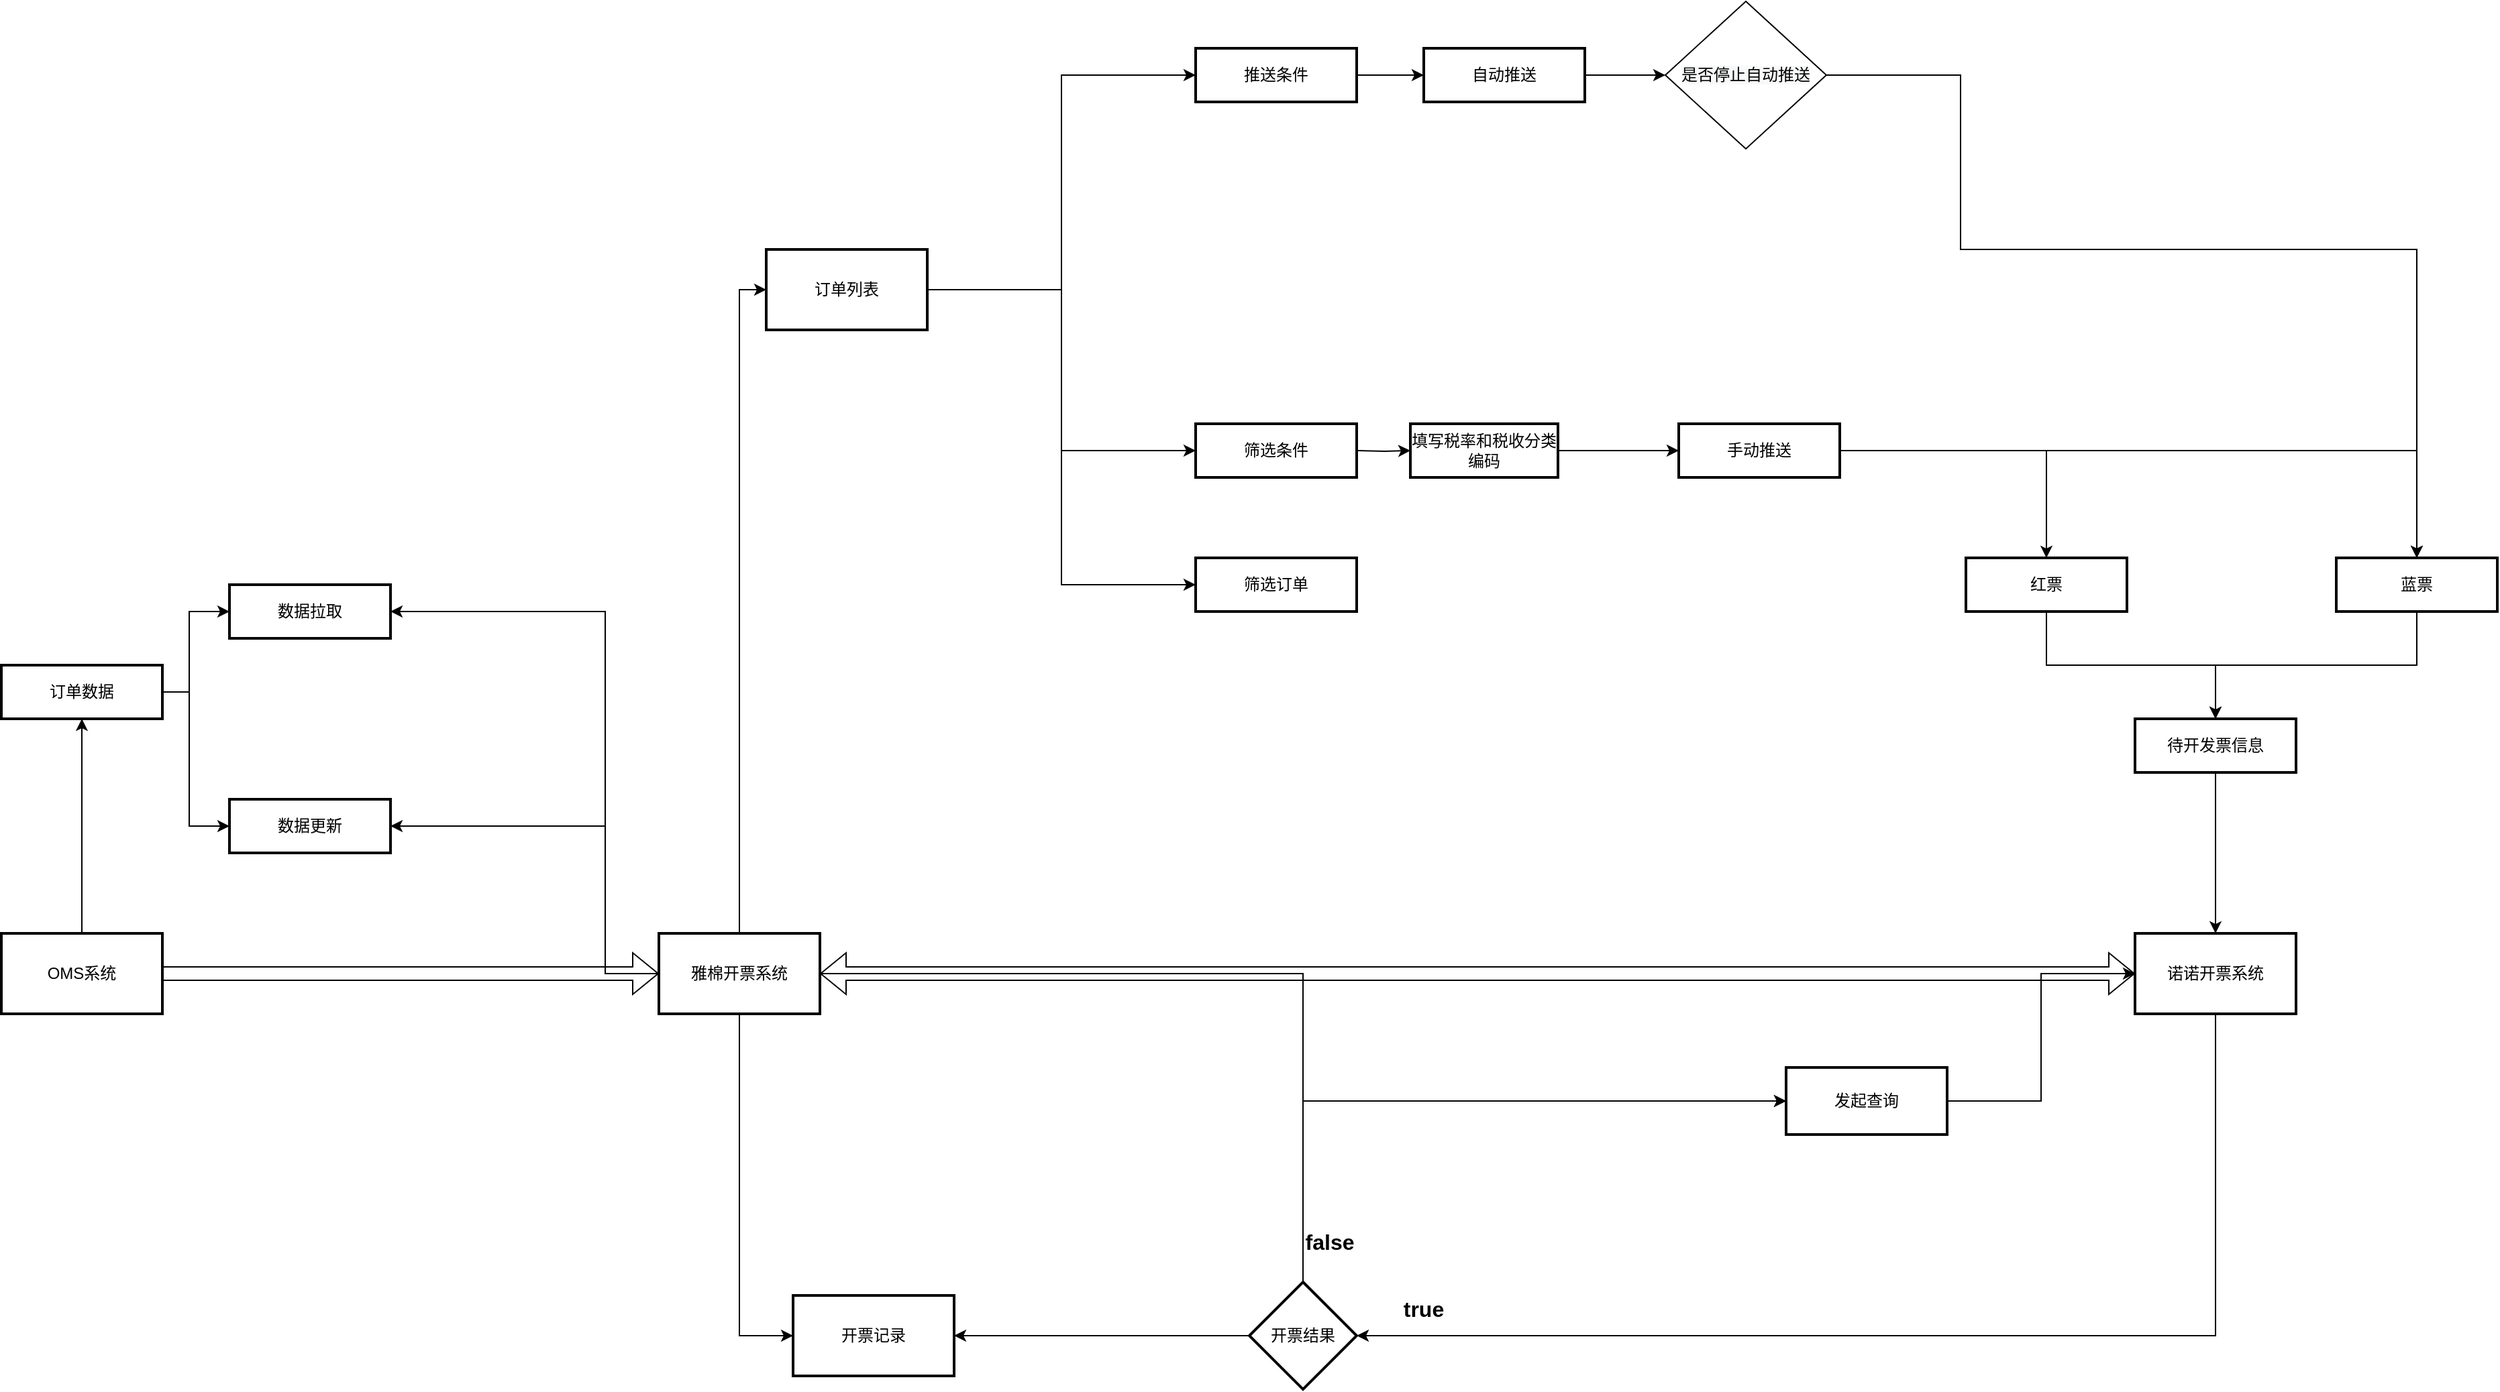 <mxfile version="16.2.2" type="github">
  <diagram id="Jli7zH1tGY8wEztfFKBg" name="Page-1">
    <mxGraphModel dx="3685" dy="2303" grid="1" gridSize="10" guides="1" tooltips="1" connect="1" arrows="1" fold="1" page="1" pageScale="1" pageWidth="827" pageHeight="1169" math="0" shadow="0">
      <root>
        <mxCell id="0" />
        <mxCell id="1" parent="0" />
        <mxCell id="pUQb4mrd04jTsInn6m61-109" style="edgeStyle=orthogonalEdgeStyle;rounded=0;orthogonalLoop=1;jettySize=auto;html=1;exitX=1;exitY=0.75;exitDx=0;exitDy=0;entryX=0;entryY=0.5;entryDx=0;entryDy=0;" parent="1" source="pUQb4mrd04jTsInn6m61-1" target="pUQb4mrd04jTsInn6m61-106" edge="1">
          <mxGeometry relative="1" as="geometry">
            <Array as="points">
              <mxPoint x="-440" y="430" />
              <mxPoint x="-80" y="430" />
              <mxPoint x="-80" y="525" />
            </Array>
          </mxGeometry>
        </mxCell>
        <mxCell id="pUQb4mrd04jTsInn6m61-123" style="edgeStyle=orthogonalEdgeStyle;rounded=0;orthogonalLoop=1;jettySize=auto;html=1;exitX=0.5;exitY=0;exitDx=0;exitDy=0;entryX=0;entryY=0.5;entryDx=0;entryDy=0;" parent="1" source="pUQb4mrd04jTsInn6m61-1" target="pUQb4mrd04jTsInn6m61-122" edge="1">
          <mxGeometry relative="1" as="geometry" />
        </mxCell>
        <mxCell id="pUQb4mrd04jTsInn6m61-128" style="edgeStyle=orthogonalEdgeStyle;rounded=0;orthogonalLoop=1;jettySize=auto;html=1;entryX=0;entryY=0.5;entryDx=0;entryDy=0;" parent="1" source="pUQb4mrd04jTsInn6m61-1" target="pUQb4mrd04jTsInn6m61-126" edge="1">
          <mxGeometry relative="1" as="geometry">
            <mxPoint x="-400.0" y="570.0" as="targetPoint" />
          </mxGeometry>
        </mxCell>
        <mxCell id="pUQb4mrd04jTsInn6m61-143" style="edgeStyle=orthogonalEdgeStyle;rounded=0;orthogonalLoop=1;jettySize=auto;html=1;entryX=1;entryY=0.5;entryDx=0;entryDy=0;" parent="1" source="pUQb4mrd04jTsInn6m61-1" target="pUQb4mrd04jTsInn6m61-66" edge="1">
          <mxGeometry relative="1" as="geometry">
            <Array as="points">
              <mxPoint x="-600" y="430" />
              <mxPoint x="-600" y="320" />
            </Array>
          </mxGeometry>
        </mxCell>
        <mxCell id="pUQb4mrd04jTsInn6m61-145" style="edgeStyle=orthogonalEdgeStyle;rounded=0;orthogonalLoop=1;jettySize=auto;html=1;entryX=1;entryY=0.5;entryDx=0;entryDy=0;" parent="1" source="pUQb4mrd04jTsInn6m61-1" target="pUQb4mrd04jTsInn6m61-64" edge="1">
          <mxGeometry relative="1" as="geometry">
            <Array as="points">
              <mxPoint x="-600" y="430" />
              <mxPoint x="-600" y="160" />
            </Array>
          </mxGeometry>
        </mxCell>
        <mxCell id="pUQb4mrd04jTsInn6m61-1" value="雅棉开票系统" style="rounded=0;whiteSpace=wrap;html=1;strokeWidth=2;" parent="1" vertex="1">
          <mxGeometry x="-560" y="400" width="120" height="60" as="geometry" />
        </mxCell>
        <mxCell id="pUQb4mrd04jTsInn6m61-146" style="edgeStyle=orthogonalEdgeStyle;rounded=0;orthogonalLoop=1;jettySize=auto;html=1;entryX=0.5;entryY=1;entryDx=0;entryDy=0;" parent="1" source="pUQb4mrd04jTsInn6m61-2" target="pUQb4mrd04jTsInn6m61-56" edge="1">
          <mxGeometry relative="1" as="geometry" />
        </mxCell>
        <mxCell id="pUQb4mrd04jTsInn6m61-2" value="OMS系统" style="rounded=0;whiteSpace=wrap;html=1;strokeWidth=2;" parent="1" vertex="1">
          <mxGeometry x="-1050" y="400" width="120" height="60" as="geometry" />
        </mxCell>
        <mxCell id="pUQb4mrd04jTsInn6m61-88" style="edgeStyle=orthogonalEdgeStyle;rounded=0;orthogonalLoop=1;jettySize=auto;html=1;exitX=0.5;exitY=1;exitDx=0;exitDy=0;entryX=1;entryY=0.5;entryDx=0;entryDy=0;" parent="1" source="pUQb4mrd04jTsInn6m61-7" target="pUQb4mrd04jTsInn6m61-98" edge="1">
          <mxGeometry relative="1" as="geometry">
            <mxPoint x="210" y="700.0" as="targetPoint" />
            <Array as="points">
              <mxPoint x="600" y="700" />
            </Array>
          </mxGeometry>
        </mxCell>
        <mxCell id="pUQb4mrd04jTsInn6m61-7" value="诺诺开票系统" style="rounded=0;whiteSpace=wrap;html=1;strokeWidth=2;" parent="1" vertex="1">
          <mxGeometry x="540" y="400" width="120" height="60" as="geometry" />
        </mxCell>
        <mxCell id="pUQb4mrd04jTsInn6m61-133" style="edgeStyle=orthogonalEdgeStyle;rounded=0;orthogonalLoop=1;jettySize=auto;html=1;entryX=0.5;entryY=0;entryDx=0;entryDy=0;" parent="1" target="pUQb4mrd04jTsInn6m61-112" edge="1">
          <mxGeometry relative="1" as="geometry">
            <mxPoint x="290.0" y="-240" as="sourcePoint" />
            <mxPoint x="540" y="-110" as="targetPoint" />
            <Array as="points">
              <mxPoint x="410" y="-240" />
              <mxPoint x="410" y="-110" />
              <mxPoint x="750" y="-110" />
            </Array>
          </mxGeometry>
        </mxCell>
        <mxCell id="pUQb4mrd04jTsInn6m61-15" value="" style="shape=flexArrow;endArrow=classic;startArrow=classic;html=1;rounded=0;exitX=1;exitY=0.5;exitDx=0;exitDy=0;" parent="1" source="pUQb4mrd04jTsInn6m61-1" target="pUQb4mrd04jTsInn6m61-7" edge="1">
          <mxGeometry width="100" height="100" relative="1" as="geometry">
            <mxPoint x="300" y="460" as="sourcePoint" />
            <mxPoint x="400" y="360" as="targetPoint" />
            <Array as="points" />
          </mxGeometry>
        </mxCell>
        <mxCell id="pUQb4mrd04jTsInn6m61-17" value="" style="shape=flexArrow;endArrow=classic;html=1;rounded=0;exitX=1;exitY=0.5;exitDx=0;exitDy=0;" parent="1" source="pUQb4mrd04jTsInn6m61-2" edge="1">
          <mxGeometry width="50" height="50" relative="1" as="geometry">
            <mxPoint x="-310" y="360" as="sourcePoint" />
            <mxPoint x="-560" y="430" as="targetPoint" />
          </mxGeometry>
        </mxCell>
        <mxCell id="Sm_hAgKdC-RfSFga7j6l-14" style="edgeStyle=orthogonalEdgeStyle;rounded=0;orthogonalLoop=1;jettySize=auto;html=1;entryX=0;entryY=0.5;entryDx=0;entryDy=0;" edge="1" parent="1" source="pUQb4mrd04jTsInn6m61-25" target="Sm_hAgKdC-RfSFga7j6l-13">
          <mxGeometry relative="1" as="geometry" />
        </mxCell>
        <mxCell id="pUQb4mrd04jTsInn6m61-25" value="填写税率和税收分类编码" style="rounded=0;whiteSpace=wrap;html=1;strokeWidth=2;" parent="1" vertex="1">
          <mxGeometry y="20" width="110" height="40" as="geometry" />
        </mxCell>
        <mxCell id="pUQb4mrd04jTsInn6m61-141" style="edgeStyle=orthogonalEdgeStyle;rounded=0;orthogonalLoop=1;jettySize=auto;html=1;" parent="1" source="pUQb4mrd04jTsInn6m61-47" target="pUQb4mrd04jTsInn6m61-7" edge="1">
          <mxGeometry relative="1" as="geometry" />
        </mxCell>
        <mxCell id="pUQb4mrd04jTsInn6m61-47" value="待开发票信息" style="rounded=0;whiteSpace=wrap;html=1;strokeWidth=2;" parent="1" vertex="1">
          <mxGeometry x="540" y="240" width="120" height="40" as="geometry" />
        </mxCell>
        <mxCell id="pUQb4mrd04jTsInn6m61-65" style="edgeStyle=orthogonalEdgeStyle;rounded=0;orthogonalLoop=1;jettySize=auto;html=1;exitX=1;exitY=0.5;exitDx=0;exitDy=0;entryX=0;entryY=0.5;entryDx=0;entryDy=0;" parent="1" source="pUQb4mrd04jTsInn6m61-56" target="pUQb4mrd04jTsInn6m61-64" edge="1">
          <mxGeometry relative="1" as="geometry">
            <Array as="points">
              <mxPoint x="-910" y="220" />
              <mxPoint x="-910" y="160" />
            </Array>
          </mxGeometry>
        </mxCell>
        <mxCell id="pUQb4mrd04jTsInn6m61-68" style="edgeStyle=orthogonalEdgeStyle;rounded=0;orthogonalLoop=1;jettySize=auto;html=1;entryX=0;entryY=0.5;entryDx=0;entryDy=0;" parent="1" source="pUQb4mrd04jTsInn6m61-56" target="pUQb4mrd04jTsInn6m61-66" edge="1">
          <mxGeometry relative="1" as="geometry">
            <Array as="points">
              <mxPoint x="-910" y="220" />
              <mxPoint x="-910" y="320" />
            </Array>
          </mxGeometry>
        </mxCell>
        <mxCell id="pUQb4mrd04jTsInn6m61-56" value="订单数据" style="rounded=0;whiteSpace=wrap;html=1;strokeWidth=2;" parent="1" vertex="1">
          <mxGeometry x="-1050" y="200" width="120" height="40" as="geometry" />
        </mxCell>
        <mxCell id="pUQb4mrd04jTsInn6m61-64" value="数据拉取" style="rounded=0;whiteSpace=wrap;html=1;strokeWidth=2;" parent="1" vertex="1">
          <mxGeometry x="-880" y="140" width="120" height="40" as="geometry" />
        </mxCell>
        <mxCell id="pUQb4mrd04jTsInn6m61-66" value="数据更新" style="rounded=0;whiteSpace=wrap;html=1;strokeWidth=2;" parent="1" vertex="1">
          <mxGeometry x="-880" y="300" width="120" height="40" as="geometry" />
        </mxCell>
        <mxCell id="pUQb4mrd04jTsInn6m61-83" style="edgeStyle=orthogonalEdgeStyle;rounded=0;orthogonalLoop=1;jettySize=auto;html=1;exitX=1;exitY=0.5;exitDx=0;exitDy=0;entryX=0;entryY=0.5;entryDx=0;entryDy=0;" parent="1" source="pUQb4mrd04jTsInn6m61-78" edge="1">
          <mxGeometry relative="1" as="geometry">
            <mxPoint x="190.0" y="-240" as="targetPoint" />
          </mxGeometry>
        </mxCell>
        <mxCell id="pUQb4mrd04jTsInn6m61-78" value="自动推送" style="rounded=0;whiteSpace=wrap;html=1;strokeWidth=2;" parent="1" vertex="1">
          <mxGeometry x="10" y="-260" width="120" height="40" as="geometry" />
        </mxCell>
        <mxCell id="pUQb4mrd04jTsInn6m61-93" style="edgeStyle=orthogonalEdgeStyle;rounded=0;orthogonalLoop=1;jettySize=auto;html=1;entryX=0;entryY=0.5;entryDx=0;entryDy=0;" parent="1" target="pUQb4mrd04jTsInn6m61-25" edge="1">
          <mxGeometry relative="1" as="geometry">
            <mxPoint x="-40.0" y="40" as="sourcePoint" />
          </mxGeometry>
        </mxCell>
        <mxCell id="pUQb4mrd04jTsInn6m61-96" style="edgeStyle=orthogonalEdgeStyle;rounded=0;orthogonalLoop=1;jettySize=auto;html=1;entryX=0;entryY=0.5;entryDx=0;entryDy=0;" parent="1" source="pUQb4mrd04jTsInn6m61-94" target="pUQb4mrd04jTsInn6m61-78" edge="1">
          <mxGeometry relative="1" as="geometry" />
        </mxCell>
        <mxCell id="pUQb4mrd04jTsInn6m61-94" value="推送条件" style="rounded=0;whiteSpace=wrap;html=1;strokeWidth=2;" parent="1" vertex="1">
          <mxGeometry x="-160" y="-260" width="120" height="40" as="geometry" />
        </mxCell>
        <mxCell id="pUQb4mrd04jTsInn6m61-107" style="edgeStyle=orthogonalEdgeStyle;rounded=0;orthogonalLoop=1;jettySize=auto;html=1;exitX=0.5;exitY=0;exitDx=0;exitDy=0;entryX=0;entryY=0.5;entryDx=0;entryDy=0;" parent="1" source="pUQb4mrd04jTsInn6m61-98" target="pUQb4mrd04jTsInn6m61-106" edge="1">
          <mxGeometry relative="1" as="geometry" />
        </mxCell>
        <mxCell id="pUQb4mrd04jTsInn6m61-147" style="edgeStyle=orthogonalEdgeStyle;rounded=0;orthogonalLoop=1;jettySize=auto;html=1;entryX=1;entryY=0.5;entryDx=0;entryDy=0;" parent="1" source="pUQb4mrd04jTsInn6m61-98" target="pUQb4mrd04jTsInn6m61-126" edge="1">
          <mxGeometry relative="1" as="geometry" />
        </mxCell>
        <mxCell id="pUQb4mrd04jTsInn6m61-98" value="开票结果" style="rhombus;whiteSpace=wrap;html=1;strokeWidth=2;" parent="1" vertex="1">
          <mxGeometry x="-120" y="660" width="80" height="80" as="geometry" />
        </mxCell>
        <mxCell id="pUQb4mrd04jTsInn6m61-99" value="&lt;b&gt;&lt;font style=&quot;font-size: 16px&quot;&gt;true&lt;/font&gt;&lt;/b&gt;" style="rounded=0;whiteSpace=wrap;html=1;strokeWidth=2;strokeColor=none;gradientColor=#ffffff;fillColor=none;" parent="1" vertex="1">
          <mxGeometry x="-30" y="660" width="80" height="40" as="geometry" />
        </mxCell>
        <mxCell id="pUQb4mrd04jTsInn6m61-101" value="&lt;font size=&quot;1&quot;&gt;&lt;b style=&quot;font-size: 16px&quot;&gt;false&lt;/b&gt;&lt;/font&gt;" style="rounded=0;whiteSpace=wrap;html=1;strokeWidth=2;strokeColor=none;gradientColor=#ffffff;fillColor=none;" parent="1" vertex="1">
          <mxGeometry x="-80" y="610" width="40" height="40" as="geometry" />
        </mxCell>
        <mxCell id="pUQb4mrd04jTsInn6m61-121" style="edgeStyle=orthogonalEdgeStyle;rounded=0;orthogonalLoop=1;jettySize=auto;html=1;exitX=1;exitY=0.5;exitDx=0;exitDy=0;entryX=0;entryY=0.5;entryDx=0;entryDy=0;" parent="1" source="pUQb4mrd04jTsInn6m61-106" target="pUQb4mrd04jTsInn6m61-7" edge="1">
          <mxGeometry relative="1" as="geometry" />
        </mxCell>
        <mxCell id="pUQb4mrd04jTsInn6m61-106" value="发起查询" style="rounded=0;whiteSpace=wrap;html=1;strokeColor=default;strokeWidth=2;fillColor=none;gradientColor=#ffffff;" parent="1" vertex="1">
          <mxGeometry x="280" y="500" width="120" height="50" as="geometry" />
        </mxCell>
        <mxCell id="pUQb4mrd04jTsInn6m61-139" style="edgeStyle=orthogonalEdgeStyle;rounded=0;orthogonalLoop=1;jettySize=auto;html=1;exitX=0.5;exitY=1;exitDx=0;exitDy=0;entryX=0.5;entryY=0;entryDx=0;entryDy=0;" parent="1" source="pUQb4mrd04jTsInn6m61-111" target="pUQb4mrd04jTsInn6m61-47" edge="1">
          <mxGeometry relative="1" as="geometry" />
        </mxCell>
        <mxCell id="pUQb4mrd04jTsInn6m61-111" value="红票" style="rounded=0;whiteSpace=wrap;html=1;strokeWidth=2;" parent="1" vertex="1">
          <mxGeometry x="414" y="120" width="120" height="40" as="geometry" />
        </mxCell>
        <mxCell id="pUQb4mrd04jTsInn6m61-140" style="edgeStyle=orthogonalEdgeStyle;rounded=0;orthogonalLoop=1;jettySize=auto;html=1;" parent="1" source="pUQb4mrd04jTsInn6m61-112" edge="1">
          <mxGeometry relative="1" as="geometry">
            <mxPoint x="600" y="240" as="targetPoint" />
            <Array as="points">
              <mxPoint x="750" y="200" />
              <mxPoint x="600" y="200" />
            </Array>
          </mxGeometry>
        </mxCell>
        <mxCell id="pUQb4mrd04jTsInn6m61-112" value="蓝票" style="rounded=0;whiteSpace=wrap;html=1;strokeWidth=2;" parent="1" vertex="1">
          <mxGeometry x="690" y="120" width="120" height="40" as="geometry" />
        </mxCell>
        <mxCell id="pUQb4mrd04jTsInn6m61-124" style="edgeStyle=orthogonalEdgeStyle;rounded=0;orthogonalLoop=1;jettySize=auto;html=1;exitX=1;exitY=0.5;exitDx=0;exitDy=0;entryX=0;entryY=0.5;entryDx=0;entryDy=0;" parent="1" source="pUQb4mrd04jTsInn6m61-122" target="pUQb4mrd04jTsInn6m61-94" edge="1">
          <mxGeometry relative="1" as="geometry" />
        </mxCell>
        <mxCell id="pUQb4mrd04jTsInn6m61-125" style="edgeStyle=orthogonalEdgeStyle;rounded=0;orthogonalLoop=1;jettySize=auto;html=1;exitX=1;exitY=0.5;exitDx=0;exitDy=0;entryX=0;entryY=0.5;entryDx=0;entryDy=0;" parent="1" source="pUQb4mrd04jTsInn6m61-122" edge="1">
          <mxGeometry relative="1" as="geometry">
            <Array as="points">
              <mxPoint x="-260" y="-80" />
              <mxPoint x="-260" y="40" />
            </Array>
            <mxPoint x="-160" y="40" as="targetPoint" />
          </mxGeometry>
        </mxCell>
        <mxCell id="Sm_hAgKdC-RfSFga7j6l-3" style="edgeStyle=orthogonalEdgeStyle;rounded=0;orthogonalLoop=1;jettySize=auto;html=1;entryX=0;entryY=0.5;entryDx=0;entryDy=0;" edge="1" parent="1" source="pUQb4mrd04jTsInn6m61-122" target="Sm_hAgKdC-RfSFga7j6l-2">
          <mxGeometry relative="1" as="geometry" />
        </mxCell>
        <mxCell id="pUQb4mrd04jTsInn6m61-122" value="订单列表" style="rounded=0;whiteSpace=wrap;html=1;strokeColor=default;strokeWidth=2;fillColor=none;gradientColor=#ffffff;" parent="1" vertex="1">
          <mxGeometry x="-480" y="-110" width="120" height="60" as="geometry" />
        </mxCell>
        <mxCell id="pUQb4mrd04jTsInn6m61-126" value="开票记录" style="rounded=0;whiteSpace=wrap;html=1;strokeColor=default;strokeWidth=2;fillColor=none;gradientColor=#ffffff;" parent="1" vertex="1">
          <mxGeometry x="-460" y="670" width="120" height="60" as="geometry" />
        </mxCell>
        <mxCell id="Sm_hAgKdC-RfSFga7j6l-1" value="筛选条件" style="rounded=0;whiteSpace=wrap;html=1;strokeWidth=2;" vertex="1" parent="1">
          <mxGeometry x="-160" y="20" width="120" height="40" as="geometry" />
        </mxCell>
        <mxCell id="Sm_hAgKdC-RfSFga7j6l-2" value="筛选订单" style="rounded=0;whiteSpace=wrap;html=1;strokeWidth=2;" vertex="1" parent="1">
          <mxGeometry x="-160" y="120" width="120" height="40" as="geometry" />
        </mxCell>
        <mxCell id="Sm_hAgKdC-RfSFga7j6l-5" value="&lt;span style=&quot;color: rgb(0 , 0 , 0) ; font-family: &amp;#34;helvetica&amp;#34; ; font-size: 12px ; font-style: normal ; font-weight: 400 ; letter-spacing: normal ; text-align: center ; text-indent: 0px ; text-transform: none ; word-spacing: 0px ; background-color: rgb(248 , 249 , 250) ; display: inline ; float: none&quot;&gt;是否停止自动推送&lt;/span&gt;" style="rhombus;whiteSpace=wrap;html=1;" vertex="1" parent="1">
          <mxGeometry x="190" y="-295" width="120" height="110" as="geometry" />
        </mxCell>
        <mxCell id="Sm_hAgKdC-RfSFga7j6l-15" style="edgeStyle=orthogonalEdgeStyle;rounded=0;orthogonalLoop=1;jettySize=auto;html=1;entryX=0.5;entryY=0;entryDx=0;entryDy=0;" edge="1" parent="1" source="Sm_hAgKdC-RfSFga7j6l-13" target="pUQb4mrd04jTsInn6m61-112">
          <mxGeometry relative="1" as="geometry" />
        </mxCell>
        <mxCell id="Sm_hAgKdC-RfSFga7j6l-16" style="edgeStyle=orthogonalEdgeStyle;rounded=0;orthogonalLoop=1;jettySize=auto;html=1;entryX=0.5;entryY=0;entryDx=0;entryDy=0;" edge="1" parent="1" source="Sm_hAgKdC-RfSFga7j6l-13" target="pUQb4mrd04jTsInn6m61-111">
          <mxGeometry relative="1" as="geometry" />
        </mxCell>
        <mxCell id="Sm_hAgKdC-RfSFga7j6l-13" value="手动推送" style="rounded=0;whiteSpace=wrap;html=1;strokeWidth=2;" vertex="1" parent="1">
          <mxGeometry x="200" y="20" width="120" height="40" as="geometry" />
        </mxCell>
      </root>
    </mxGraphModel>
  </diagram>
</mxfile>
